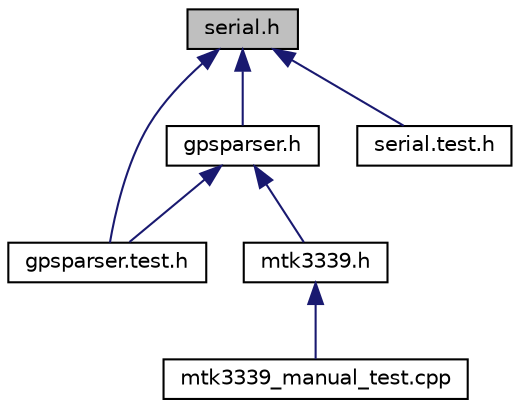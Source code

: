digraph "serial.h"
{
  edge [fontname="Helvetica",fontsize="10",labelfontname="Helvetica",labelfontsize="10"];
  node [fontname="Helvetica",fontsize="10",shape=record];
  Node1 [label="serial.h",height=0.2,width=0.4,color="black", fillcolor="grey75", style="filled" fontcolor="black"];
  Node1 -> Node2 [dir="back",color="midnightblue",fontsize="10",style="solid",fontname="Helvetica"];
  Node2 [label="gpsparser.h",height=0.2,width=0.4,color="black", fillcolor="white", style="filled",URL="$gpsparser_8h.html"];
  Node2 -> Node3 [dir="back",color="midnightblue",fontsize="10",style="solid",fontname="Helvetica"];
  Node3 [label="gpsparser.test.h",height=0.2,width=0.4,color="black", fillcolor="white", style="filled",URL="$gpsparser_8test_8h.html"];
  Node2 -> Node4 [dir="back",color="midnightblue",fontsize="10",style="solid",fontname="Helvetica"];
  Node4 [label="mtk3339.h",height=0.2,width=0.4,color="black", fillcolor="white", style="filled",URL="$mtk3339_8h.html"];
  Node4 -> Node5 [dir="back",color="midnightblue",fontsize="10",style="solid",fontname="Helvetica"];
  Node5 [label="mtk3339_manual_test.cpp",height=0.2,width=0.4,color="black", fillcolor="white", style="filled",URL="$mtk3339__manual__test_8cpp.html"];
  Node1 -> Node3 [dir="back",color="midnightblue",fontsize="10",style="solid",fontname="Helvetica"];
  Node1 -> Node6 [dir="back",color="midnightblue",fontsize="10",style="solid",fontname="Helvetica"];
  Node6 [label="serial.test.h",height=0.2,width=0.4,color="black", fillcolor="white", style="filled",URL="$serial_8test_8h.html"];
}

